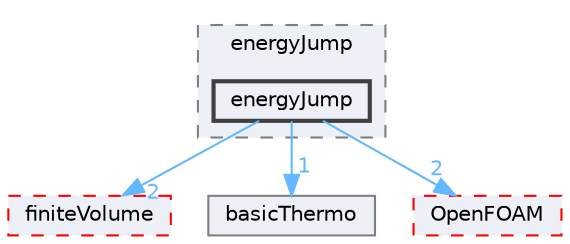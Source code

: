 digraph "src/thermophysicalModels/basic/derivedFvPatchFields/energyJump/energyJump"
{
 // LATEX_PDF_SIZE
  bgcolor="transparent";
  edge [fontname=Helvetica,fontsize=10,labelfontname=Helvetica,labelfontsize=10];
  node [fontname=Helvetica,fontsize=10,shape=box,height=0.2,width=0.4];
  compound=true
  subgraph clusterdir_6e9c1db78ba67d023ffd9861716d474a {
    graph [ bgcolor="#edf0f7", pencolor="grey50", label="energyJump", fontname=Helvetica,fontsize=10 style="filled,dashed", URL="dir_6e9c1db78ba67d023ffd9861716d474a.html",tooltip=""]
  dir_41d50d9810d8e484ff8f00c4bde03571 [label="energyJump", fillcolor="#edf0f7", color="grey25", style="filled,bold", URL="dir_41d50d9810d8e484ff8f00c4bde03571.html",tooltip=""];
  }
  dir_9bd15774b555cf7259a6fa18f99fe99b [label="finiteVolume", fillcolor="#edf0f7", color="red", style="filled,dashed", URL="dir_9bd15774b555cf7259a6fa18f99fe99b.html",tooltip=""];
  dir_ba216299fdd5e0812ff0312bad2cf033 [label="basicThermo", fillcolor="#edf0f7", color="grey50", style="filled", URL="dir_ba216299fdd5e0812ff0312bad2cf033.html",tooltip=""];
  dir_c5473ff19b20e6ec4dfe5c310b3778a8 [label="OpenFOAM", fillcolor="#edf0f7", color="red", style="filled,dashed", URL="dir_c5473ff19b20e6ec4dfe5c310b3778a8.html",tooltip=""];
  dir_41d50d9810d8e484ff8f00c4bde03571->dir_9bd15774b555cf7259a6fa18f99fe99b [headlabel="2", labeldistance=1.5 headhref="dir_001140_001387.html" href="dir_001140_001387.html" color="steelblue1" fontcolor="steelblue1"];
  dir_41d50d9810d8e484ff8f00c4bde03571->dir_ba216299fdd5e0812ff0312bad2cf033 [headlabel="1", labeldistance=1.5 headhref="dir_001140_000250.html" href="dir_001140_000250.html" color="steelblue1" fontcolor="steelblue1"];
  dir_41d50d9810d8e484ff8f00c4bde03571->dir_c5473ff19b20e6ec4dfe5c310b3778a8 [headlabel="2", labeldistance=1.5 headhref="dir_001140_002695.html" href="dir_001140_002695.html" color="steelblue1" fontcolor="steelblue1"];
}
